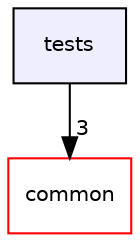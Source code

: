 digraph "D:/code/common/common/tests" {
  compound=true
  node [ fontsize="10", fontname="Helvetica"];
  edge [ labelfontsize="10", labelfontname="Helvetica"];
  dir_59425e443f801f1f2fd8bbe4959a3ccf [shape=box, label="tests", style="filled", fillcolor="#eeeeff", pencolor="black", URL="dir_59425e443f801f1f2fd8bbe4959a3ccf.html"];
  dir_bdd9a5d540de89e9fe90efdfc6973a4f [shape=box label="common" fillcolor="white" style="filled" color="red" URL="dir_bdd9a5d540de89e9fe90efdfc6973a4f.html"];
  dir_59425e443f801f1f2fd8bbe4959a3ccf->dir_bdd9a5d540de89e9fe90efdfc6973a4f [headlabel="3", labeldistance=1.5 headhref="dir_000003_000000.html"];
}
